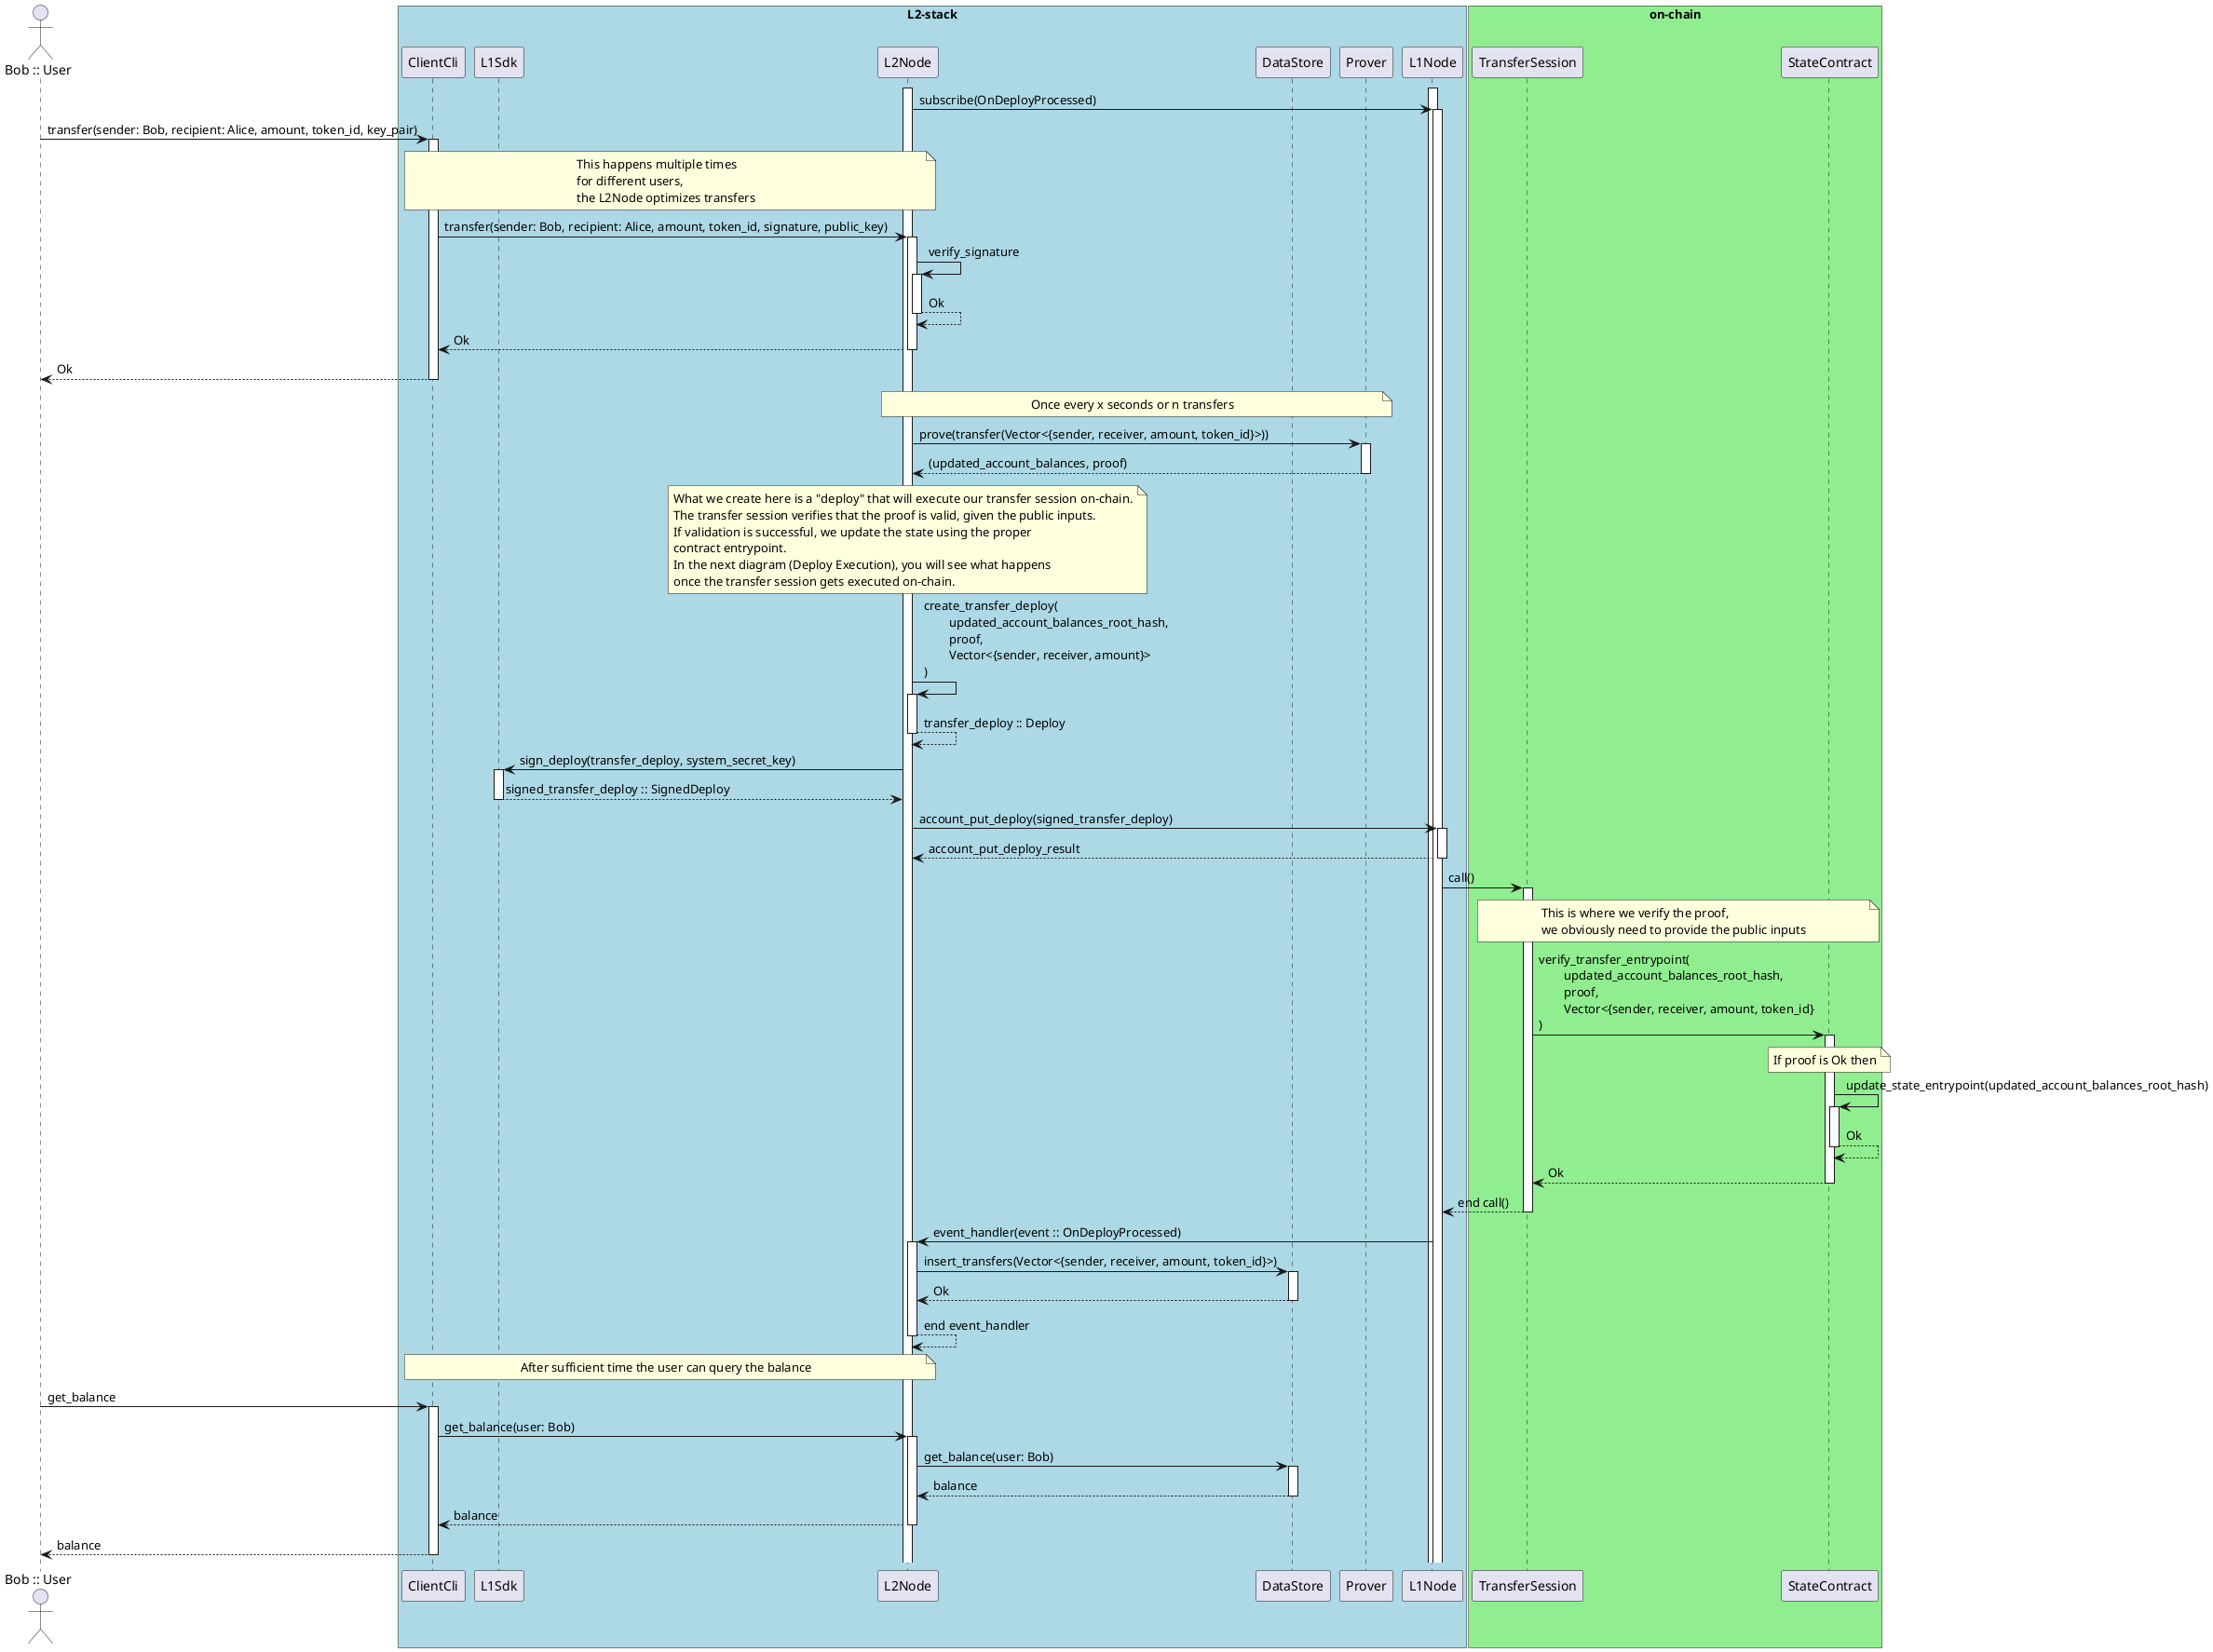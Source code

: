 @startuml
autoactivate on
actor "Bob :: User" as Bob
box "L2-stack" #LightBlue
participant ClientCli
participant L1Sdk
participant L2Node
participant DataStore
participant Prover
participant L1Node
end box
box "on-chain" #LightGreen
participant TransferSession
participant StateContract
end box

activate L1Node
activate L2Node

L2Node -> L1Node: subscribe(OnDeployProcessed)
Bob -> ClientCli: transfer(sender: Bob, recipient: Alice, amount, token_id, key_pair)

note over ClientCli, L2Node
This happens multiple times
for different users,
the L2Node optimizes transfers
end note 

ClientCli -> L2Node: transfer(sender: Bob, recipient: Alice, amount, token_id, signature, public_key)
L2Node -> L2Node: verify_signature
L2Node --> L2Node: Ok
L2Node --> ClientCli: Ok
ClientCli --> Bob: Ok

note over L2Node, Prover
Once every x seconds or n transfers
end note
L2Node -> Prover: prove(transfer(Vector<{sender, receiver, amount, token_id}>))
Prover --> L2Node: (updated_account_balances, proof)

note over L2Node
What we create here is a "deploy" that will execute our transfer session on-chain.
The transfer session verifies that the proof is valid, given the public inputs.
If validation is successful, we update the state using the proper
contract entrypoint.
In the next diagram (Deploy Execution), you will see what happens
once the transfer session gets executed on-chain.
end note
L2Node -> L2Node: create_transfer_deploy(\n\tupdated_account_balances_root_hash,\n\tproof,\n\tVector<{sender, receiver, amount}>\n)
L2Node --> L2Node: transfer_deploy :: Deploy

L2Node -> L1Sdk: sign_deploy(transfer_deploy, system_secret_key)
L1Sdk --> L2Node: signed_transfer_deploy :: SignedDeploy

L2Node -> L1Node: account_put_deploy(signed_transfer_deploy)
L1Node --> L2Node: account_put_deploy_result

L1Node -> TransferSession: call()

note over TransferSession, StateContract
This is where we verify the proof,
we obviously need to provide the public inputs
end note

TransferSession -> StateContract: verify_transfer_entrypoint(\n\tupdated_account_balances_root_hash,\n\tproof,\n\tVector<{sender, receiver, amount, token_id}\n)

note over StateContract, StateContract
If proof is Ok then
end note
StateContract -> StateContract: update_state_entrypoint(updated_account_balances_root_hash)
StateContract --> StateContract: Ok
StateContract --> TransferSession: Ok 
TransferSession --> L1Node: end call()

L1Node -> L2Node: event_handler(event :: OnDeployProcessed)
L2Node -> DataStore: insert_transfers(Vector<{sender, receiver, amount, token_id}>)
DataStore --> L2Node: Ok
L2Node --> L2Node: end event_handler

note over ClientCli, L2Node
After sufficient time the user can query the balance
end note
Bob -> ClientCli: get_balance
ClientCli -> L2Node: get_balance(user: Bob)
L2Node -> DataStore: get_balance(user: Bob)
DataStore --> L2Node: balance
L2Node --> ClientCli: balance
ClientCli --> Bob: balance
@enduml
